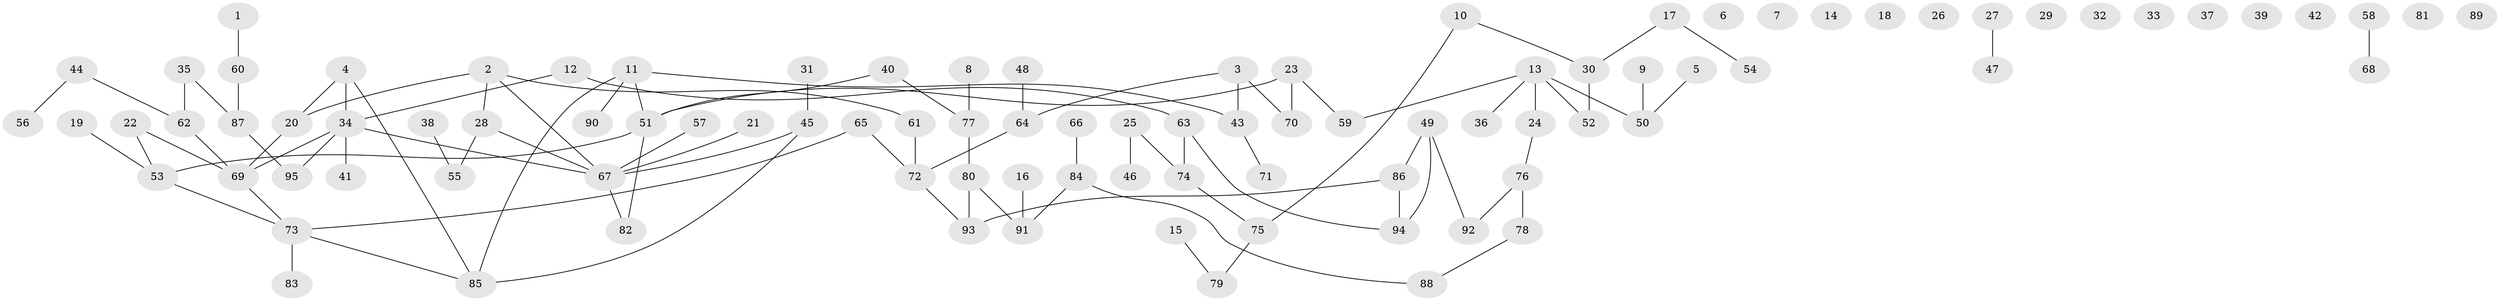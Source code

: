 // Generated by graph-tools (version 1.1) at 2025/25/03/09/25 03:25:13]
// undirected, 95 vertices, 97 edges
graph export_dot {
graph [start="1"]
  node [color=gray90,style=filled];
  1;
  2;
  3;
  4;
  5;
  6;
  7;
  8;
  9;
  10;
  11;
  12;
  13;
  14;
  15;
  16;
  17;
  18;
  19;
  20;
  21;
  22;
  23;
  24;
  25;
  26;
  27;
  28;
  29;
  30;
  31;
  32;
  33;
  34;
  35;
  36;
  37;
  38;
  39;
  40;
  41;
  42;
  43;
  44;
  45;
  46;
  47;
  48;
  49;
  50;
  51;
  52;
  53;
  54;
  55;
  56;
  57;
  58;
  59;
  60;
  61;
  62;
  63;
  64;
  65;
  66;
  67;
  68;
  69;
  70;
  71;
  72;
  73;
  74;
  75;
  76;
  77;
  78;
  79;
  80;
  81;
  82;
  83;
  84;
  85;
  86;
  87;
  88;
  89;
  90;
  91;
  92;
  93;
  94;
  95;
  1 -- 60;
  2 -- 20;
  2 -- 28;
  2 -- 61;
  2 -- 67;
  3 -- 43;
  3 -- 64;
  3 -- 70;
  4 -- 20;
  4 -- 34;
  4 -- 85;
  5 -- 50;
  8 -- 77;
  9 -- 50;
  10 -- 30;
  10 -- 75;
  11 -- 43;
  11 -- 51;
  11 -- 85;
  11 -- 90;
  12 -- 34;
  12 -- 63;
  13 -- 24;
  13 -- 36;
  13 -- 50;
  13 -- 52;
  13 -- 59;
  15 -- 79;
  16 -- 91;
  17 -- 30;
  17 -- 54;
  19 -- 53;
  20 -- 69;
  21 -- 67;
  22 -- 53;
  22 -- 69;
  23 -- 51;
  23 -- 59;
  23 -- 70;
  24 -- 76;
  25 -- 46;
  25 -- 74;
  27 -- 47;
  28 -- 55;
  28 -- 67;
  30 -- 52;
  31 -- 45;
  34 -- 41;
  34 -- 67;
  34 -- 69;
  34 -- 95;
  35 -- 62;
  35 -- 87;
  38 -- 55;
  40 -- 51;
  40 -- 77;
  43 -- 71;
  44 -- 56;
  44 -- 62;
  45 -- 67;
  45 -- 85;
  48 -- 64;
  49 -- 86;
  49 -- 92;
  49 -- 94;
  51 -- 53;
  51 -- 82;
  53 -- 73;
  57 -- 67;
  58 -- 68;
  60 -- 87;
  61 -- 72;
  62 -- 69;
  63 -- 74;
  63 -- 94;
  64 -- 72;
  65 -- 72;
  65 -- 73;
  66 -- 84;
  67 -- 82;
  69 -- 73;
  72 -- 93;
  73 -- 83;
  73 -- 85;
  74 -- 75;
  75 -- 79;
  76 -- 78;
  76 -- 92;
  77 -- 80;
  78 -- 88;
  80 -- 91;
  80 -- 93;
  84 -- 88;
  84 -- 91;
  86 -- 93;
  86 -- 94;
  87 -- 95;
}
